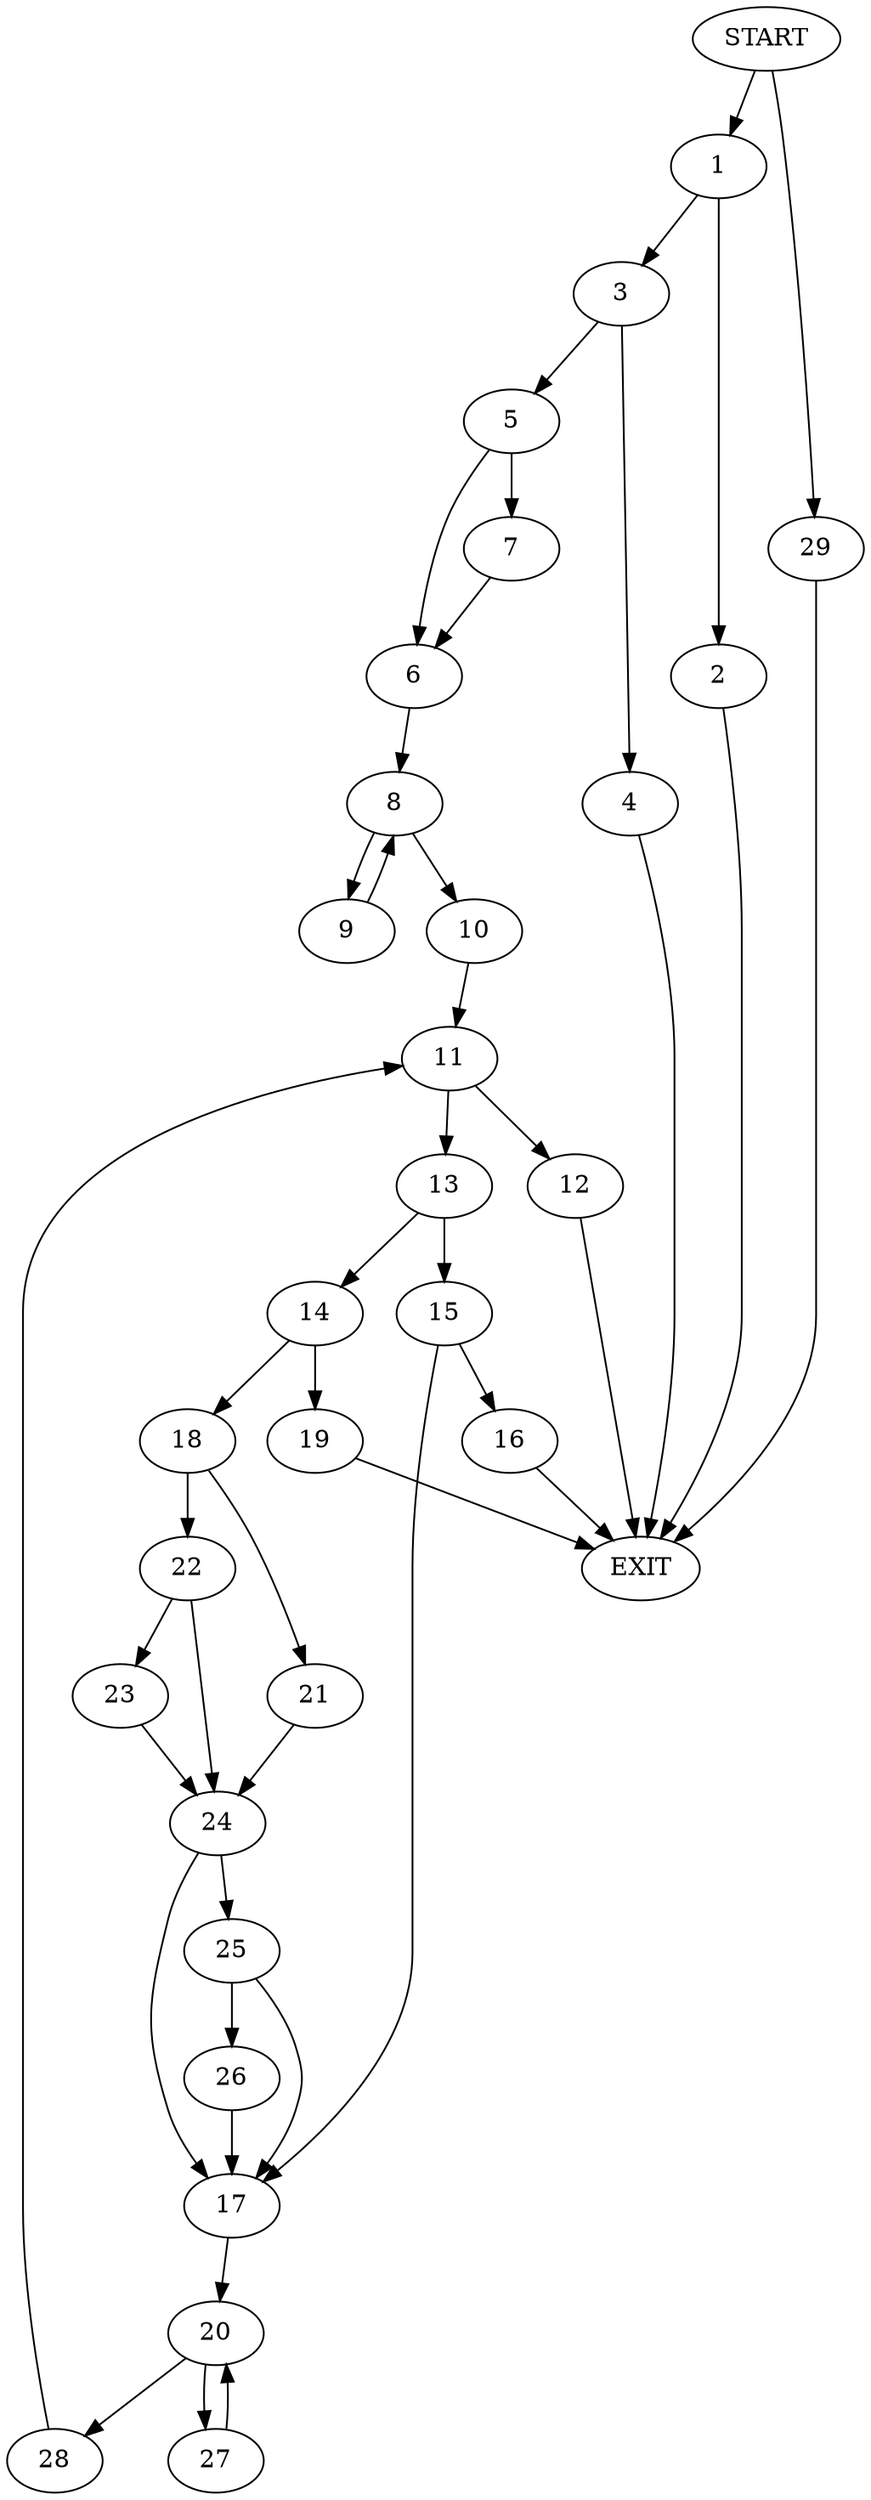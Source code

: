digraph {
0 [label="START"]
30 [label="EXIT"]
0 -> 1
1 -> 2
1 -> 3
2 -> 30
3 -> 4
3 -> 5
5 -> 6
5 -> 7
4 -> 30
7 -> 6
6 -> 8
8 -> 9
8 -> 10
9 -> 8
10 -> 11
11 -> 12
11 -> 13
12 -> 30
13 -> 14
13 -> 15
15 -> 16
15 -> 17
14 -> 18
14 -> 19
17 -> 20
16 -> 30
19 -> 30
18 -> 21
18 -> 22
22 -> 23
22 -> 24
21 -> 24
24 -> 25
24 -> 17
23 -> 24
25 -> 26
25 -> 17
26 -> 17
20 -> 27
20 -> 28
27 -> 20
28 -> 11
0 -> 29
29 -> 30
}
